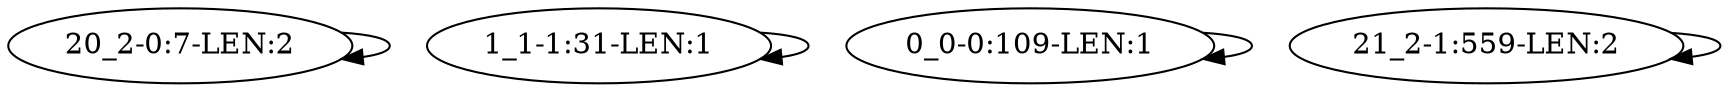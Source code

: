 digraph G {
    "20_2-0:7-LEN:2" -> "20_2-0:7-LEN:2";
    "1_1-1:31-LEN:1" -> "1_1-1:31-LEN:1";
    "0_0-0:109-LEN:1" -> "0_0-0:109-LEN:1";
    "21_2-1:559-LEN:2" -> "21_2-1:559-LEN:2";
}
